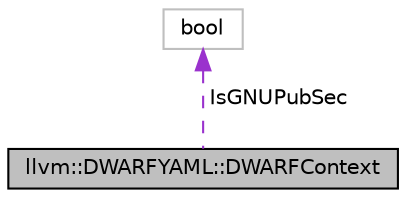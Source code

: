 digraph "llvm::DWARFYAML::DWARFContext"
{
 // LATEX_PDF_SIZE
  bgcolor="transparent";
  edge [fontname="Helvetica",fontsize="10",labelfontname="Helvetica",labelfontsize="10"];
  node [fontname="Helvetica",fontsize="10",shape=record];
  Node1 [label="llvm::DWARFYAML::DWARFContext",height=0.2,width=0.4,color="black", fillcolor="grey75", style="filled", fontcolor="black",tooltip="Class that contains helpful context information when mapping YAML into DWARF data structures."];
  Node2 -> Node1 [dir="back",color="darkorchid3",fontsize="10",style="dashed",label=" IsGNUPubSec" ,fontname="Helvetica"];
  Node2 [label="bool",height=0.2,width=0.4,color="grey75",tooltip=" "];
}
